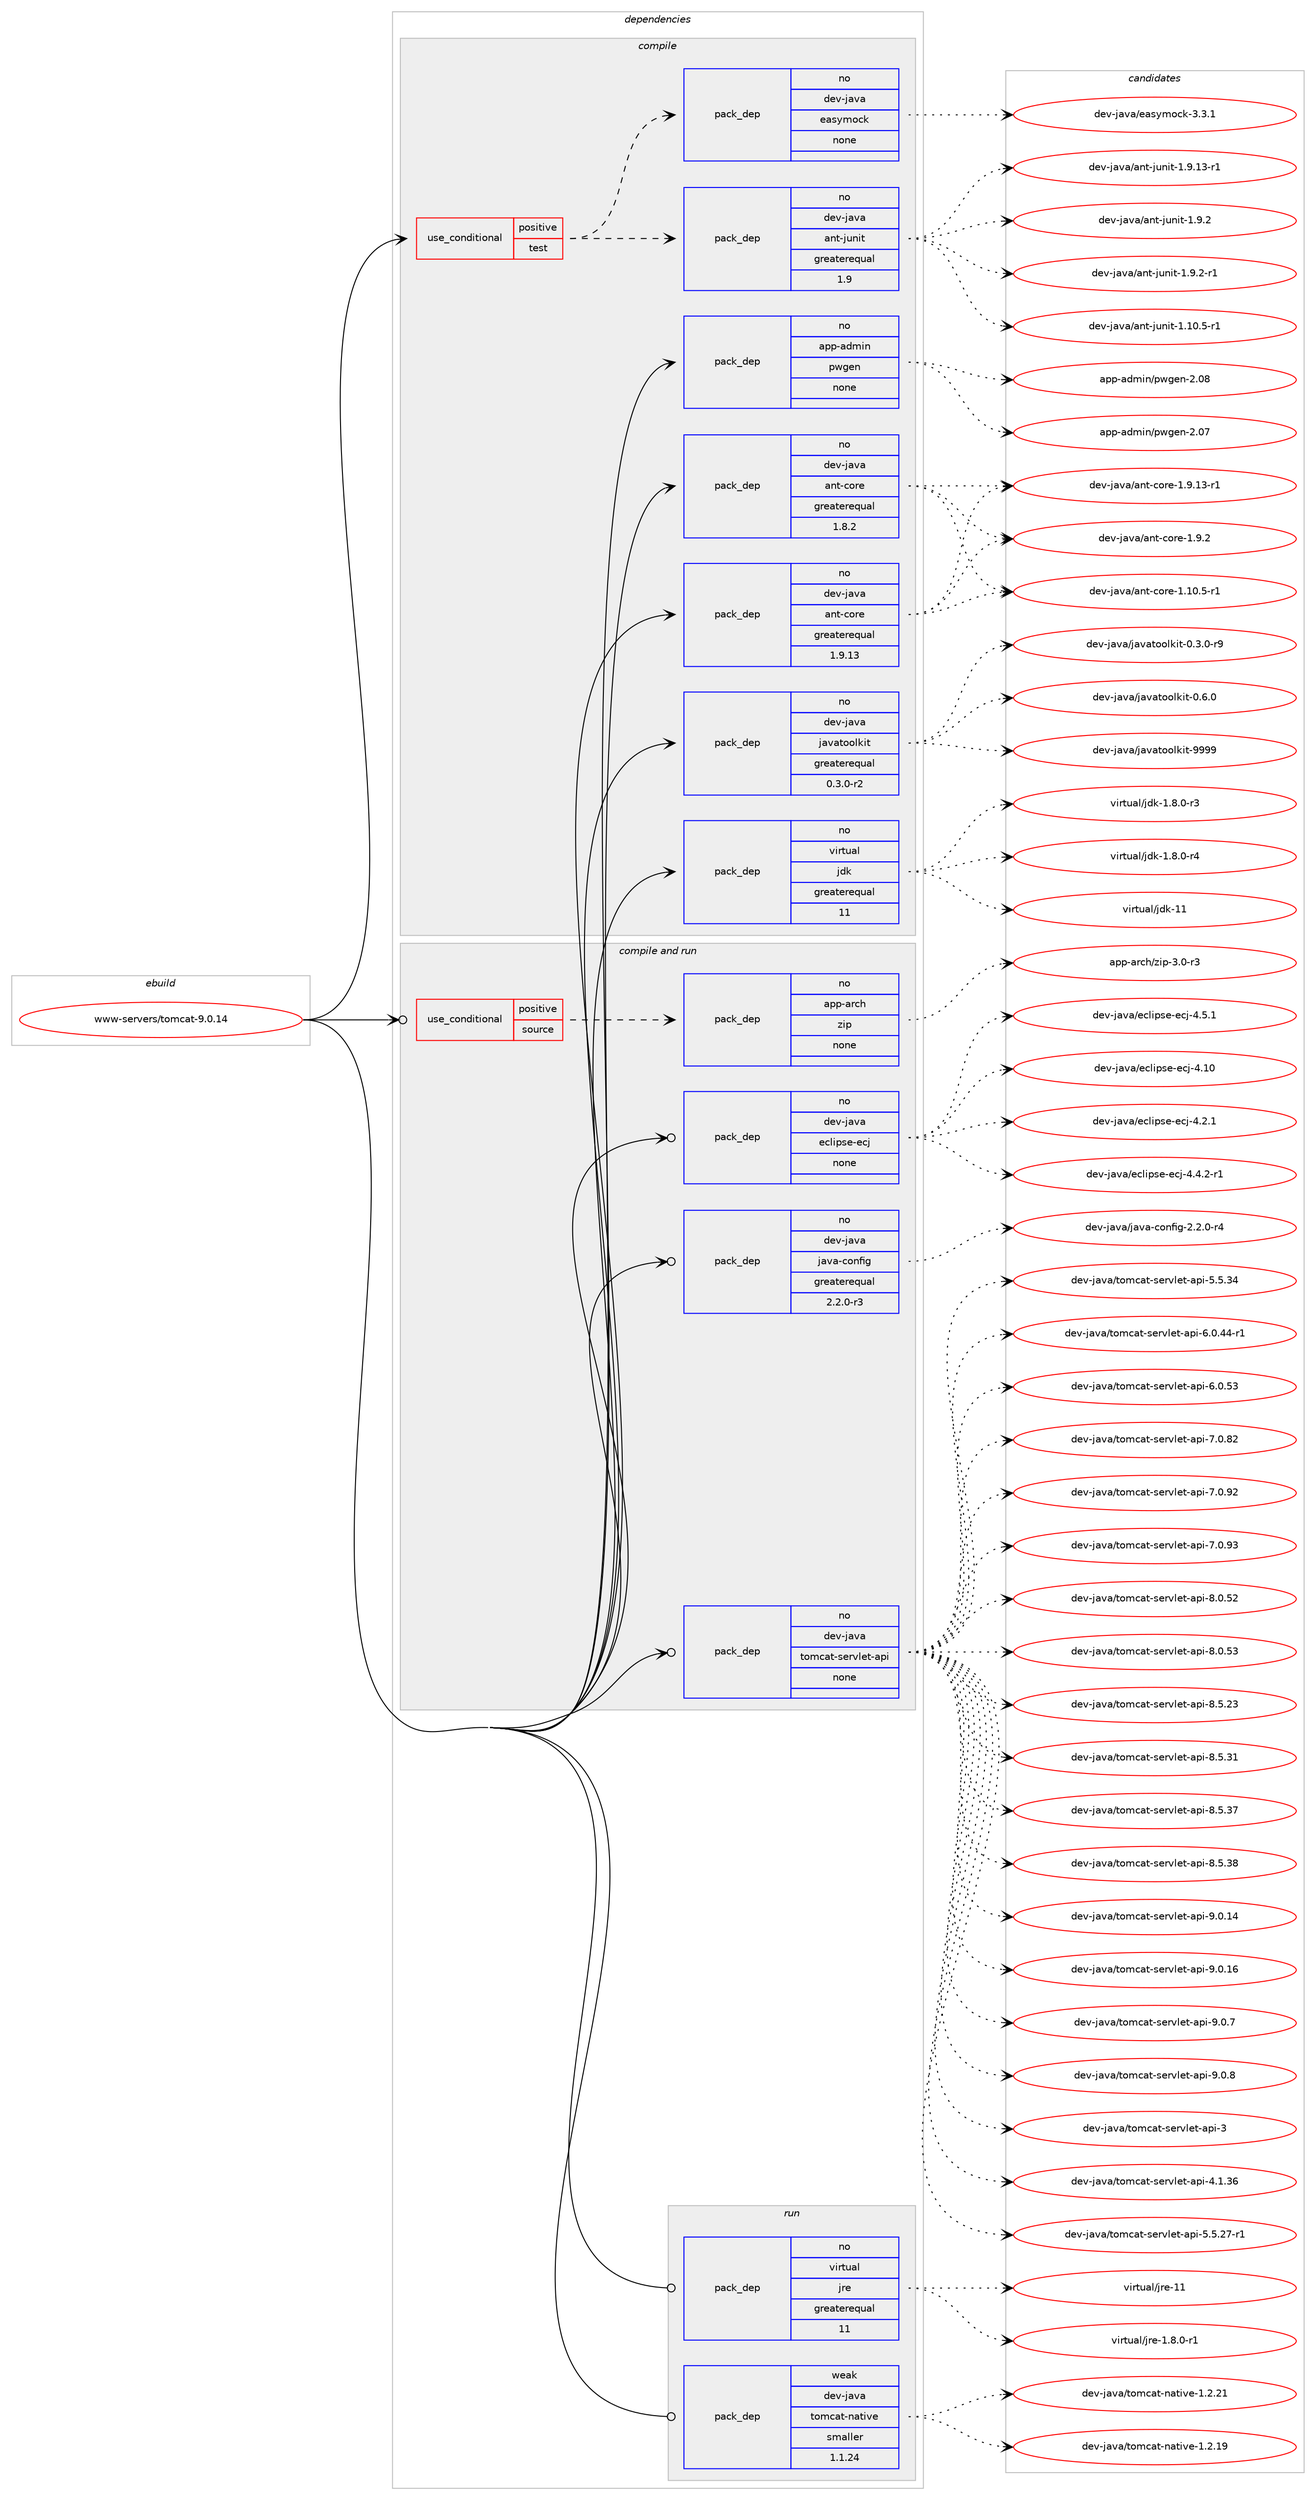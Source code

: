 digraph prolog {

# *************
# Graph options
# *************

newrank=true;
concentrate=true;
compound=true;
graph [rankdir=LR,fontname=Helvetica,fontsize=10,ranksep=1.5];#, ranksep=2.5, nodesep=0.2];
edge  [arrowhead=vee];
node  [fontname=Helvetica,fontsize=10];

# **********
# The ebuild
# **********

subgraph cluster_leftcol {
color=gray;
rank=same;
label=<<i>ebuild</i>>;
id [label="www-servers/tomcat-9.0.14", color=red, width=4, href="../www-servers/tomcat-9.0.14.svg"];
}

# ****************
# The dependencies
# ****************

subgraph cluster_midcol {
color=gray;
label=<<i>dependencies</i>>;
subgraph cluster_compile {
fillcolor="#eeeeee";
style=filled;
label=<<i>compile</i>>;
subgraph cond464872 {
dependency1752184 [label=<<TABLE BORDER="0" CELLBORDER="1" CELLSPACING="0" CELLPADDING="4"><TR><TD ROWSPAN="3" CELLPADDING="10">use_conditional</TD></TR><TR><TD>positive</TD></TR><TR><TD>test</TD></TR></TABLE>>, shape=none, color=red];
subgraph pack1258012 {
dependency1752185 [label=<<TABLE BORDER="0" CELLBORDER="1" CELLSPACING="0" CELLPADDING="4" WIDTH="220"><TR><TD ROWSPAN="6" CELLPADDING="30">pack_dep</TD></TR><TR><TD WIDTH="110">no</TD></TR><TR><TD>dev-java</TD></TR><TR><TD>ant-junit</TD></TR><TR><TD>greaterequal</TD></TR><TR><TD>1.9</TD></TR></TABLE>>, shape=none, color=blue];
}
dependency1752184:e -> dependency1752185:w [weight=20,style="dashed",arrowhead="vee"];
subgraph pack1258013 {
dependency1752186 [label=<<TABLE BORDER="0" CELLBORDER="1" CELLSPACING="0" CELLPADDING="4" WIDTH="220"><TR><TD ROWSPAN="6" CELLPADDING="30">pack_dep</TD></TR><TR><TD WIDTH="110">no</TD></TR><TR><TD>dev-java</TD></TR><TR><TD>easymock</TD></TR><TR><TD>none</TD></TR><TR><TD></TD></TR></TABLE>>, shape=none, color=blue];
}
dependency1752184:e -> dependency1752186:w [weight=20,style="dashed",arrowhead="vee"];
}
id:e -> dependency1752184:w [weight=20,style="solid",arrowhead="vee"];
subgraph pack1258014 {
dependency1752187 [label=<<TABLE BORDER="0" CELLBORDER="1" CELLSPACING="0" CELLPADDING="4" WIDTH="220"><TR><TD ROWSPAN="6" CELLPADDING="30">pack_dep</TD></TR><TR><TD WIDTH="110">no</TD></TR><TR><TD>app-admin</TD></TR><TR><TD>pwgen</TD></TR><TR><TD>none</TD></TR><TR><TD></TD></TR></TABLE>>, shape=none, color=blue];
}
id:e -> dependency1752187:w [weight=20,style="solid",arrowhead="vee"];
subgraph pack1258015 {
dependency1752188 [label=<<TABLE BORDER="0" CELLBORDER="1" CELLSPACING="0" CELLPADDING="4" WIDTH="220"><TR><TD ROWSPAN="6" CELLPADDING="30">pack_dep</TD></TR><TR><TD WIDTH="110">no</TD></TR><TR><TD>dev-java</TD></TR><TR><TD>ant-core</TD></TR><TR><TD>greaterequal</TD></TR><TR><TD>1.8.2</TD></TR></TABLE>>, shape=none, color=blue];
}
id:e -> dependency1752188:w [weight=20,style="solid",arrowhead="vee"];
subgraph pack1258016 {
dependency1752189 [label=<<TABLE BORDER="0" CELLBORDER="1" CELLSPACING="0" CELLPADDING="4" WIDTH="220"><TR><TD ROWSPAN="6" CELLPADDING="30">pack_dep</TD></TR><TR><TD WIDTH="110">no</TD></TR><TR><TD>dev-java</TD></TR><TR><TD>ant-core</TD></TR><TR><TD>greaterequal</TD></TR><TR><TD>1.9.13</TD></TR></TABLE>>, shape=none, color=blue];
}
id:e -> dependency1752189:w [weight=20,style="solid",arrowhead="vee"];
subgraph pack1258017 {
dependency1752190 [label=<<TABLE BORDER="0" CELLBORDER="1" CELLSPACING="0" CELLPADDING="4" WIDTH="220"><TR><TD ROWSPAN="6" CELLPADDING="30">pack_dep</TD></TR><TR><TD WIDTH="110">no</TD></TR><TR><TD>dev-java</TD></TR><TR><TD>javatoolkit</TD></TR><TR><TD>greaterequal</TD></TR><TR><TD>0.3.0-r2</TD></TR></TABLE>>, shape=none, color=blue];
}
id:e -> dependency1752190:w [weight=20,style="solid",arrowhead="vee"];
subgraph pack1258018 {
dependency1752191 [label=<<TABLE BORDER="0" CELLBORDER="1" CELLSPACING="0" CELLPADDING="4" WIDTH="220"><TR><TD ROWSPAN="6" CELLPADDING="30">pack_dep</TD></TR><TR><TD WIDTH="110">no</TD></TR><TR><TD>virtual</TD></TR><TR><TD>jdk</TD></TR><TR><TD>greaterequal</TD></TR><TR><TD>11</TD></TR></TABLE>>, shape=none, color=blue];
}
id:e -> dependency1752191:w [weight=20,style="solid",arrowhead="vee"];
}
subgraph cluster_compileandrun {
fillcolor="#eeeeee";
style=filled;
label=<<i>compile and run</i>>;
subgraph cond464873 {
dependency1752192 [label=<<TABLE BORDER="0" CELLBORDER="1" CELLSPACING="0" CELLPADDING="4"><TR><TD ROWSPAN="3" CELLPADDING="10">use_conditional</TD></TR><TR><TD>positive</TD></TR><TR><TD>source</TD></TR></TABLE>>, shape=none, color=red];
subgraph pack1258019 {
dependency1752193 [label=<<TABLE BORDER="0" CELLBORDER="1" CELLSPACING="0" CELLPADDING="4" WIDTH="220"><TR><TD ROWSPAN="6" CELLPADDING="30">pack_dep</TD></TR><TR><TD WIDTH="110">no</TD></TR><TR><TD>app-arch</TD></TR><TR><TD>zip</TD></TR><TR><TD>none</TD></TR><TR><TD></TD></TR></TABLE>>, shape=none, color=blue];
}
dependency1752192:e -> dependency1752193:w [weight=20,style="dashed",arrowhead="vee"];
}
id:e -> dependency1752192:w [weight=20,style="solid",arrowhead="odotvee"];
subgraph pack1258020 {
dependency1752194 [label=<<TABLE BORDER="0" CELLBORDER="1" CELLSPACING="0" CELLPADDING="4" WIDTH="220"><TR><TD ROWSPAN="6" CELLPADDING="30">pack_dep</TD></TR><TR><TD WIDTH="110">no</TD></TR><TR><TD>dev-java</TD></TR><TR><TD>eclipse-ecj</TD></TR><TR><TD>none</TD></TR><TR><TD></TD></TR></TABLE>>, shape=none, color=blue];
}
id:e -> dependency1752194:w [weight=20,style="solid",arrowhead="odotvee"];
subgraph pack1258021 {
dependency1752195 [label=<<TABLE BORDER="0" CELLBORDER="1" CELLSPACING="0" CELLPADDING="4" WIDTH="220"><TR><TD ROWSPAN="6" CELLPADDING="30">pack_dep</TD></TR><TR><TD WIDTH="110">no</TD></TR><TR><TD>dev-java</TD></TR><TR><TD>java-config</TD></TR><TR><TD>greaterequal</TD></TR><TR><TD>2.2.0-r3</TD></TR></TABLE>>, shape=none, color=blue];
}
id:e -> dependency1752195:w [weight=20,style="solid",arrowhead="odotvee"];
subgraph pack1258022 {
dependency1752196 [label=<<TABLE BORDER="0" CELLBORDER="1" CELLSPACING="0" CELLPADDING="4" WIDTH="220"><TR><TD ROWSPAN="6" CELLPADDING="30">pack_dep</TD></TR><TR><TD WIDTH="110">no</TD></TR><TR><TD>dev-java</TD></TR><TR><TD>tomcat-servlet-api</TD></TR><TR><TD>none</TD></TR><TR><TD></TD></TR></TABLE>>, shape=none, color=blue];
}
id:e -> dependency1752196:w [weight=20,style="solid",arrowhead="odotvee"];
}
subgraph cluster_run {
fillcolor="#eeeeee";
style=filled;
label=<<i>run</i>>;
subgraph pack1258023 {
dependency1752197 [label=<<TABLE BORDER="0" CELLBORDER="1" CELLSPACING="0" CELLPADDING="4" WIDTH="220"><TR><TD ROWSPAN="6" CELLPADDING="30">pack_dep</TD></TR><TR><TD WIDTH="110">no</TD></TR><TR><TD>virtual</TD></TR><TR><TD>jre</TD></TR><TR><TD>greaterequal</TD></TR><TR><TD>11</TD></TR></TABLE>>, shape=none, color=blue];
}
id:e -> dependency1752197:w [weight=20,style="solid",arrowhead="odot"];
subgraph pack1258024 {
dependency1752198 [label=<<TABLE BORDER="0" CELLBORDER="1" CELLSPACING="0" CELLPADDING="4" WIDTH="220"><TR><TD ROWSPAN="6" CELLPADDING="30">pack_dep</TD></TR><TR><TD WIDTH="110">weak</TD></TR><TR><TD>dev-java</TD></TR><TR><TD>tomcat-native</TD></TR><TR><TD>smaller</TD></TR><TR><TD>1.1.24</TD></TR></TABLE>>, shape=none, color=blue];
}
id:e -> dependency1752198:w [weight=20,style="solid",arrowhead="odot"];
}
}

# **************
# The candidates
# **************

subgraph cluster_choices {
rank=same;
color=gray;
label=<<i>candidates</i>>;

subgraph choice1258012 {
color=black;
nodesep=1;
choice100101118451069711897479711011645106117110105116454946494846534511449 [label="dev-java/ant-junit-1.10.5-r1", color=red, width=4,href="../dev-java/ant-junit-1.10.5-r1.svg"];
choice100101118451069711897479711011645106117110105116454946574649514511449 [label="dev-java/ant-junit-1.9.13-r1", color=red, width=4,href="../dev-java/ant-junit-1.9.13-r1.svg"];
choice100101118451069711897479711011645106117110105116454946574650 [label="dev-java/ant-junit-1.9.2", color=red, width=4,href="../dev-java/ant-junit-1.9.2.svg"];
choice1001011184510697118974797110116451061171101051164549465746504511449 [label="dev-java/ant-junit-1.9.2-r1", color=red, width=4,href="../dev-java/ant-junit-1.9.2-r1.svg"];
dependency1752185:e -> choice100101118451069711897479711011645106117110105116454946494846534511449:w [style=dotted,weight="100"];
dependency1752185:e -> choice100101118451069711897479711011645106117110105116454946574649514511449:w [style=dotted,weight="100"];
dependency1752185:e -> choice100101118451069711897479711011645106117110105116454946574650:w [style=dotted,weight="100"];
dependency1752185:e -> choice1001011184510697118974797110116451061171101051164549465746504511449:w [style=dotted,weight="100"];
}
subgraph choice1258013 {
color=black;
nodesep=1;
choice100101118451069711897471019711512110911199107455146514649 [label="dev-java/easymock-3.3.1", color=red, width=4,href="../dev-java/easymock-3.3.1.svg"];
dependency1752186:e -> choice100101118451069711897471019711512110911199107455146514649:w [style=dotted,weight="100"];
}
subgraph choice1258014 {
color=black;
nodesep=1;
choice971121124597100109105110471121191031011104550464855 [label="app-admin/pwgen-2.07", color=red, width=4,href="../app-admin/pwgen-2.07.svg"];
choice971121124597100109105110471121191031011104550464856 [label="app-admin/pwgen-2.08", color=red, width=4,href="../app-admin/pwgen-2.08.svg"];
dependency1752187:e -> choice971121124597100109105110471121191031011104550464855:w [style=dotted,weight="100"];
dependency1752187:e -> choice971121124597100109105110471121191031011104550464856:w [style=dotted,weight="100"];
}
subgraph choice1258015 {
color=black;
nodesep=1;
choice10010111845106971189747971101164599111114101454946494846534511449 [label="dev-java/ant-core-1.10.5-r1", color=red, width=4,href="../dev-java/ant-core-1.10.5-r1.svg"];
choice10010111845106971189747971101164599111114101454946574649514511449 [label="dev-java/ant-core-1.9.13-r1", color=red, width=4,href="../dev-java/ant-core-1.9.13-r1.svg"];
choice10010111845106971189747971101164599111114101454946574650 [label="dev-java/ant-core-1.9.2", color=red, width=4,href="../dev-java/ant-core-1.9.2.svg"];
dependency1752188:e -> choice10010111845106971189747971101164599111114101454946494846534511449:w [style=dotted,weight="100"];
dependency1752188:e -> choice10010111845106971189747971101164599111114101454946574649514511449:w [style=dotted,weight="100"];
dependency1752188:e -> choice10010111845106971189747971101164599111114101454946574650:w [style=dotted,weight="100"];
}
subgraph choice1258016 {
color=black;
nodesep=1;
choice10010111845106971189747971101164599111114101454946494846534511449 [label="dev-java/ant-core-1.10.5-r1", color=red, width=4,href="../dev-java/ant-core-1.10.5-r1.svg"];
choice10010111845106971189747971101164599111114101454946574649514511449 [label="dev-java/ant-core-1.9.13-r1", color=red, width=4,href="../dev-java/ant-core-1.9.13-r1.svg"];
choice10010111845106971189747971101164599111114101454946574650 [label="dev-java/ant-core-1.9.2", color=red, width=4,href="../dev-java/ant-core-1.9.2.svg"];
dependency1752189:e -> choice10010111845106971189747971101164599111114101454946494846534511449:w [style=dotted,weight="100"];
dependency1752189:e -> choice10010111845106971189747971101164599111114101454946574649514511449:w [style=dotted,weight="100"];
dependency1752189:e -> choice10010111845106971189747971101164599111114101454946574650:w [style=dotted,weight="100"];
}
subgraph choice1258017 {
color=black;
nodesep=1;
choice1001011184510697118974710697118971161111111081071051164548465146484511457 [label="dev-java/javatoolkit-0.3.0-r9", color=red, width=4,href="../dev-java/javatoolkit-0.3.0-r9.svg"];
choice100101118451069711897471069711897116111111108107105116454846544648 [label="dev-java/javatoolkit-0.6.0", color=red, width=4,href="../dev-java/javatoolkit-0.6.0.svg"];
choice1001011184510697118974710697118971161111111081071051164557575757 [label="dev-java/javatoolkit-9999", color=red, width=4,href="../dev-java/javatoolkit-9999.svg"];
dependency1752190:e -> choice1001011184510697118974710697118971161111111081071051164548465146484511457:w [style=dotted,weight="100"];
dependency1752190:e -> choice100101118451069711897471069711897116111111108107105116454846544648:w [style=dotted,weight="100"];
dependency1752190:e -> choice1001011184510697118974710697118971161111111081071051164557575757:w [style=dotted,weight="100"];
}
subgraph choice1258018 {
color=black;
nodesep=1;
choice11810511411611797108471061001074549465646484511451 [label="virtual/jdk-1.8.0-r3", color=red, width=4,href="../virtual/jdk-1.8.0-r3.svg"];
choice11810511411611797108471061001074549465646484511452 [label="virtual/jdk-1.8.0-r4", color=red, width=4,href="../virtual/jdk-1.8.0-r4.svg"];
choice1181051141161179710847106100107454949 [label="virtual/jdk-11", color=red, width=4,href="../virtual/jdk-11.svg"];
dependency1752191:e -> choice11810511411611797108471061001074549465646484511451:w [style=dotted,weight="100"];
dependency1752191:e -> choice11810511411611797108471061001074549465646484511452:w [style=dotted,weight="100"];
dependency1752191:e -> choice1181051141161179710847106100107454949:w [style=dotted,weight="100"];
}
subgraph choice1258019 {
color=black;
nodesep=1;
choice9711211245971149910447122105112455146484511451 [label="app-arch/zip-3.0-r3", color=red, width=4,href="../app-arch/zip-3.0-r3.svg"];
dependency1752193:e -> choice9711211245971149910447122105112455146484511451:w [style=dotted,weight="100"];
}
subgraph choice1258020 {
color=black;
nodesep=1;
choice100101118451069711897471019910810511211510145101991064552464948 [label="dev-java/eclipse-ecj-4.10", color=red, width=4,href="../dev-java/eclipse-ecj-4.10.svg"];
choice10010111845106971189747101991081051121151014510199106455246504649 [label="dev-java/eclipse-ecj-4.2.1", color=red, width=4,href="../dev-java/eclipse-ecj-4.2.1.svg"];
choice100101118451069711897471019910810511211510145101991064552465246504511449 [label="dev-java/eclipse-ecj-4.4.2-r1", color=red, width=4,href="../dev-java/eclipse-ecj-4.4.2-r1.svg"];
choice10010111845106971189747101991081051121151014510199106455246534649 [label="dev-java/eclipse-ecj-4.5.1", color=red, width=4,href="../dev-java/eclipse-ecj-4.5.1.svg"];
dependency1752194:e -> choice100101118451069711897471019910810511211510145101991064552464948:w [style=dotted,weight="100"];
dependency1752194:e -> choice10010111845106971189747101991081051121151014510199106455246504649:w [style=dotted,weight="100"];
dependency1752194:e -> choice100101118451069711897471019910810511211510145101991064552465246504511449:w [style=dotted,weight="100"];
dependency1752194:e -> choice10010111845106971189747101991081051121151014510199106455246534649:w [style=dotted,weight="100"];
}
subgraph choice1258021 {
color=black;
nodesep=1;
choice10010111845106971189747106971189745991111101021051034550465046484511452 [label="dev-java/java-config-2.2.0-r4", color=red, width=4,href="../dev-java/java-config-2.2.0-r4.svg"];
dependency1752195:e -> choice10010111845106971189747106971189745991111101021051034550465046484511452:w [style=dotted,weight="100"];
}
subgraph choice1258022 {
color=black;
nodesep=1;
choice1001011184510697118974711611110999971164511510111411810810111645971121054551 [label="dev-java/tomcat-servlet-api-3", color=red, width=4,href="../dev-java/tomcat-servlet-api-3.svg"];
choice10010111845106971189747116111109999711645115101114118108101116459711210545524649465154 [label="dev-java/tomcat-servlet-api-4.1.36", color=red, width=4,href="../dev-java/tomcat-servlet-api-4.1.36.svg"];
choice100101118451069711897471161111099997116451151011141181081011164597112105455346534650554511449 [label="dev-java/tomcat-servlet-api-5.5.27-r1", color=red, width=4,href="../dev-java/tomcat-servlet-api-5.5.27-r1.svg"];
choice10010111845106971189747116111109999711645115101114118108101116459711210545534653465152 [label="dev-java/tomcat-servlet-api-5.5.34", color=red, width=4,href="../dev-java/tomcat-servlet-api-5.5.34.svg"];
choice100101118451069711897471161111099997116451151011141181081011164597112105455446484652524511449 [label="dev-java/tomcat-servlet-api-6.0.44-r1", color=red, width=4,href="../dev-java/tomcat-servlet-api-6.0.44-r1.svg"];
choice10010111845106971189747116111109999711645115101114118108101116459711210545544648465351 [label="dev-java/tomcat-servlet-api-6.0.53", color=red, width=4,href="../dev-java/tomcat-servlet-api-6.0.53.svg"];
choice10010111845106971189747116111109999711645115101114118108101116459711210545554648465650 [label="dev-java/tomcat-servlet-api-7.0.82", color=red, width=4,href="../dev-java/tomcat-servlet-api-7.0.82.svg"];
choice10010111845106971189747116111109999711645115101114118108101116459711210545554648465750 [label="dev-java/tomcat-servlet-api-7.0.92", color=red, width=4,href="../dev-java/tomcat-servlet-api-7.0.92.svg"];
choice10010111845106971189747116111109999711645115101114118108101116459711210545554648465751 [label="dev-java/tomcat-servlet-api-7.0.93", color=red, width=4,href="../dev-java/tomcat-servlet-api-7.0.93.svg"];
choice10010111845106971189747116111109999711645115101114118108101116459711210545564648465350 [label="dev-java/tomcat-servlet-api-8.0.52", color=red, width=4,href="../dev-java/tomcat-servlet-api-8.0.52.svg"];
choice10010111845106971189747116111109999711645115101114118108101116459711210545564648465351 [label="dev-java/tomcat-servlet-api-8.0.53", color=red, width=4,href="../dev-java/tomcat-servlet-api-8.0.53.svg"];
choice10010111845106971189747116111109999711645115101114118108101116459711210545564653465051 [label="dev-java/tomcat-servlet-api-8.5.23", color=red, width=4,href="../dev-java/tomcat-servlet-api-8.5.23.svg"];
choice10010111845106971189747116111109999711645115101114118108101116459711210545564653465149 [label="dev-java/tomcat-servlet-api-8.5.31", color=red, width=4,href="../dev-java/tomcat-servlet-api-8.5.31.svg"];
choice10010111845106971189747116111109999711645115101114118108101116459711210545564653465155 [label="dev-java/tomcat-servlet-api-8.5.37", color=red, width=4,href="../dev-java/tomcat-servlet-api-8.5.37.svg"];
choice10010111845106971189747116111109999711645115101114118108101116459711210545564653465156 [label="dev-java/tomcat-servlet-api-8.5.38", color=red, width=4,href="../dev-java/tomcat-servlet-api-8.5.38.svg"];
choice10010111845106971189747116111109999711645115101114118108101116459711210545574648464952 [label="dev-java/tomcat-servlet-api-9.0.14", color=red, width=4,href="../dev-java/tomcat-servlet-api-9.0.14.svg"];
choice10010111845106971189747116111109999711645115101114118108101116459711210545574648464954 [label="dev-java/tomcat-servlet-api-9.0.16", color=red, width=4,href="../dev-java/tomcat-servlet-api-9.0.16.svg"];
choice100101118451069711897471161111099997116451151011141181081011164597112105455746484655 [label="dev-java/tomcat-servlet-api-9.0.7", color=red, width=4,href="../dev-java/tomcat-servlet-api-9.0.7.svg"];
choice100101118451069711897471161111099997116451151011141181081011164597112105455746484656 [label="dev-java/tomcat-servlet-api-9.0.8", color=red, width=4,href="../dev-java/tomcat-servlet-api-9.0.8.svg"];
dependency1752196:e -> choice1001011184510697118974711611110999971164511510111411810810111645971121054551:w [style=dotted,weight="100"];
dependency1752196:e -> choice10010111845106971189747116111109999711645115101114118108101116459711210545524649465154:w [style=dotted,weight="100"];
dependency1752196:e -> choice100101118451069711897471161111099997116451151011141181081011164597112105455346534650554511449:w [style=dotted,weight="100"];
dependency1752196:e -> choice10010111845106971189747116111109999711645115101114118108101116459711210545534653465152:w [style=dotted,weight="100"];
dependency1752196:e -> choice100101118451069711897471161111099997116451151011141181081011164597112105455446484652524511449:w [style=dotted,weight="100"];
dependency1752196:e -> choice10010111845106971189747116111109999711645115101114118108101116459711210545544648465351:w [style=dotted,weight="100"];
dependency1752196:e -> choice10010111845106971189747116111109999711645115101114118108101116459711210545554648465650:w [style=dotted,weight="100"];
dependency1752196:e -> choice10010111845106971189747116111109999711645115101114118108101116459711210545554648465750:w [style=dotted,weight="100"];
dependency1752196:e -> choice10010111845106971189747116111109999711645115101114118108101116459711210545554648465751:w [style=dotted,weight="100"];
dependency1752196:e -> choice10010111845106971189747116111109999711645115101114118108101116459711210545564648465350:w [style=dotted,weight="100"];
dependency1752196:e -> choice10010111845106971189747116111109999711645115101114118108101116459711210545564648465351:w [style=dotted,weight="100"];
dependency1752196:e -> choice10010111845106971189747116111109999711645115101114118108101116459711210545564653465051:w [style=dotted,weight="100"];
dependency1752196:e -> choice10010111845106971189747116111109999711645115101114118108101116459711210545564653465149:w [style=dotted,weight="100"];
dependency1752196:e -> choice10010111845106971189747116111109999711645115101114118108101116459711210545564653465155:w [style=dotted,weight="100"];
dependency1752196:e -> choice10010111845106971189747116111109999711645115101114118108101116459711210545564653465156:w [style=dotted,weight="100"];
dependency1752196:e -> choice10010111845106971189747116111109999711645115101114118108101116459711210545574648464952:w [style=dotted,weight="100"];
dependency1752196:e -> choice10010111845106971189747116111109999711645115101114118108101116459711210545574648464954:w [style=dotted,weight="100"];
dependency1752196:e -> choice100101118451069711897471161111099997116451151011141181081011164597112105455746484655:w [style=dotted,weight="100"];
dependency1752196:e -> choice100101118451069711897471161111099997116451151011141181081011164597112105455746484656:w [style=dotted,weight="100"];
}
subgraph choice1258023 {
color=black;
nodesep=1;
choice11810511411611797108471061141014549465646484511449 [label="virtual/jre-1.8.0-r1", color=red, width=4,href="../virtual/jre-1.8.0-r1.svg"];
choice1181051141161179710847106114101454949 [label="virtual/jre-11", color=red, width=4,href="../virtual/jre-11.svg"];
dependency1752197:e -> choice11810511411611797108471061141014549465646484511449:w [style=dotted,weight="100"];
dependency1752197:e -> choice1181051141161179710847106114101454949:w [style=dotted,weight="100"];
}
subgraph choice1258024 {
color=black;
nodesep=1;
choice100101118451069711897471161111099997116451109711610511810145494650464957 [label="dev-java/tomcat-native-1.2.19", color=red, width=4,href="../dev-java/tomcat-native-1.2.19.svg"];
choice100101118451069711897471161111099997116451109711610511810145494650465049 [label="dev-java/tomcat-native-1.2.21", color=red, width=4,href="../dev-java/tomcat-native-1.2.21.svg"];
dependency1752198:e -> choice100101118451069711897471161111099997116451109711610511810145494650464957:w [style=dotted,weight="100"];
dependency1752198:e -> choice100101118451069711897471161111099997116451109711610511810145494650465049:w [style=dotted,weight="100"];
}
}

}
